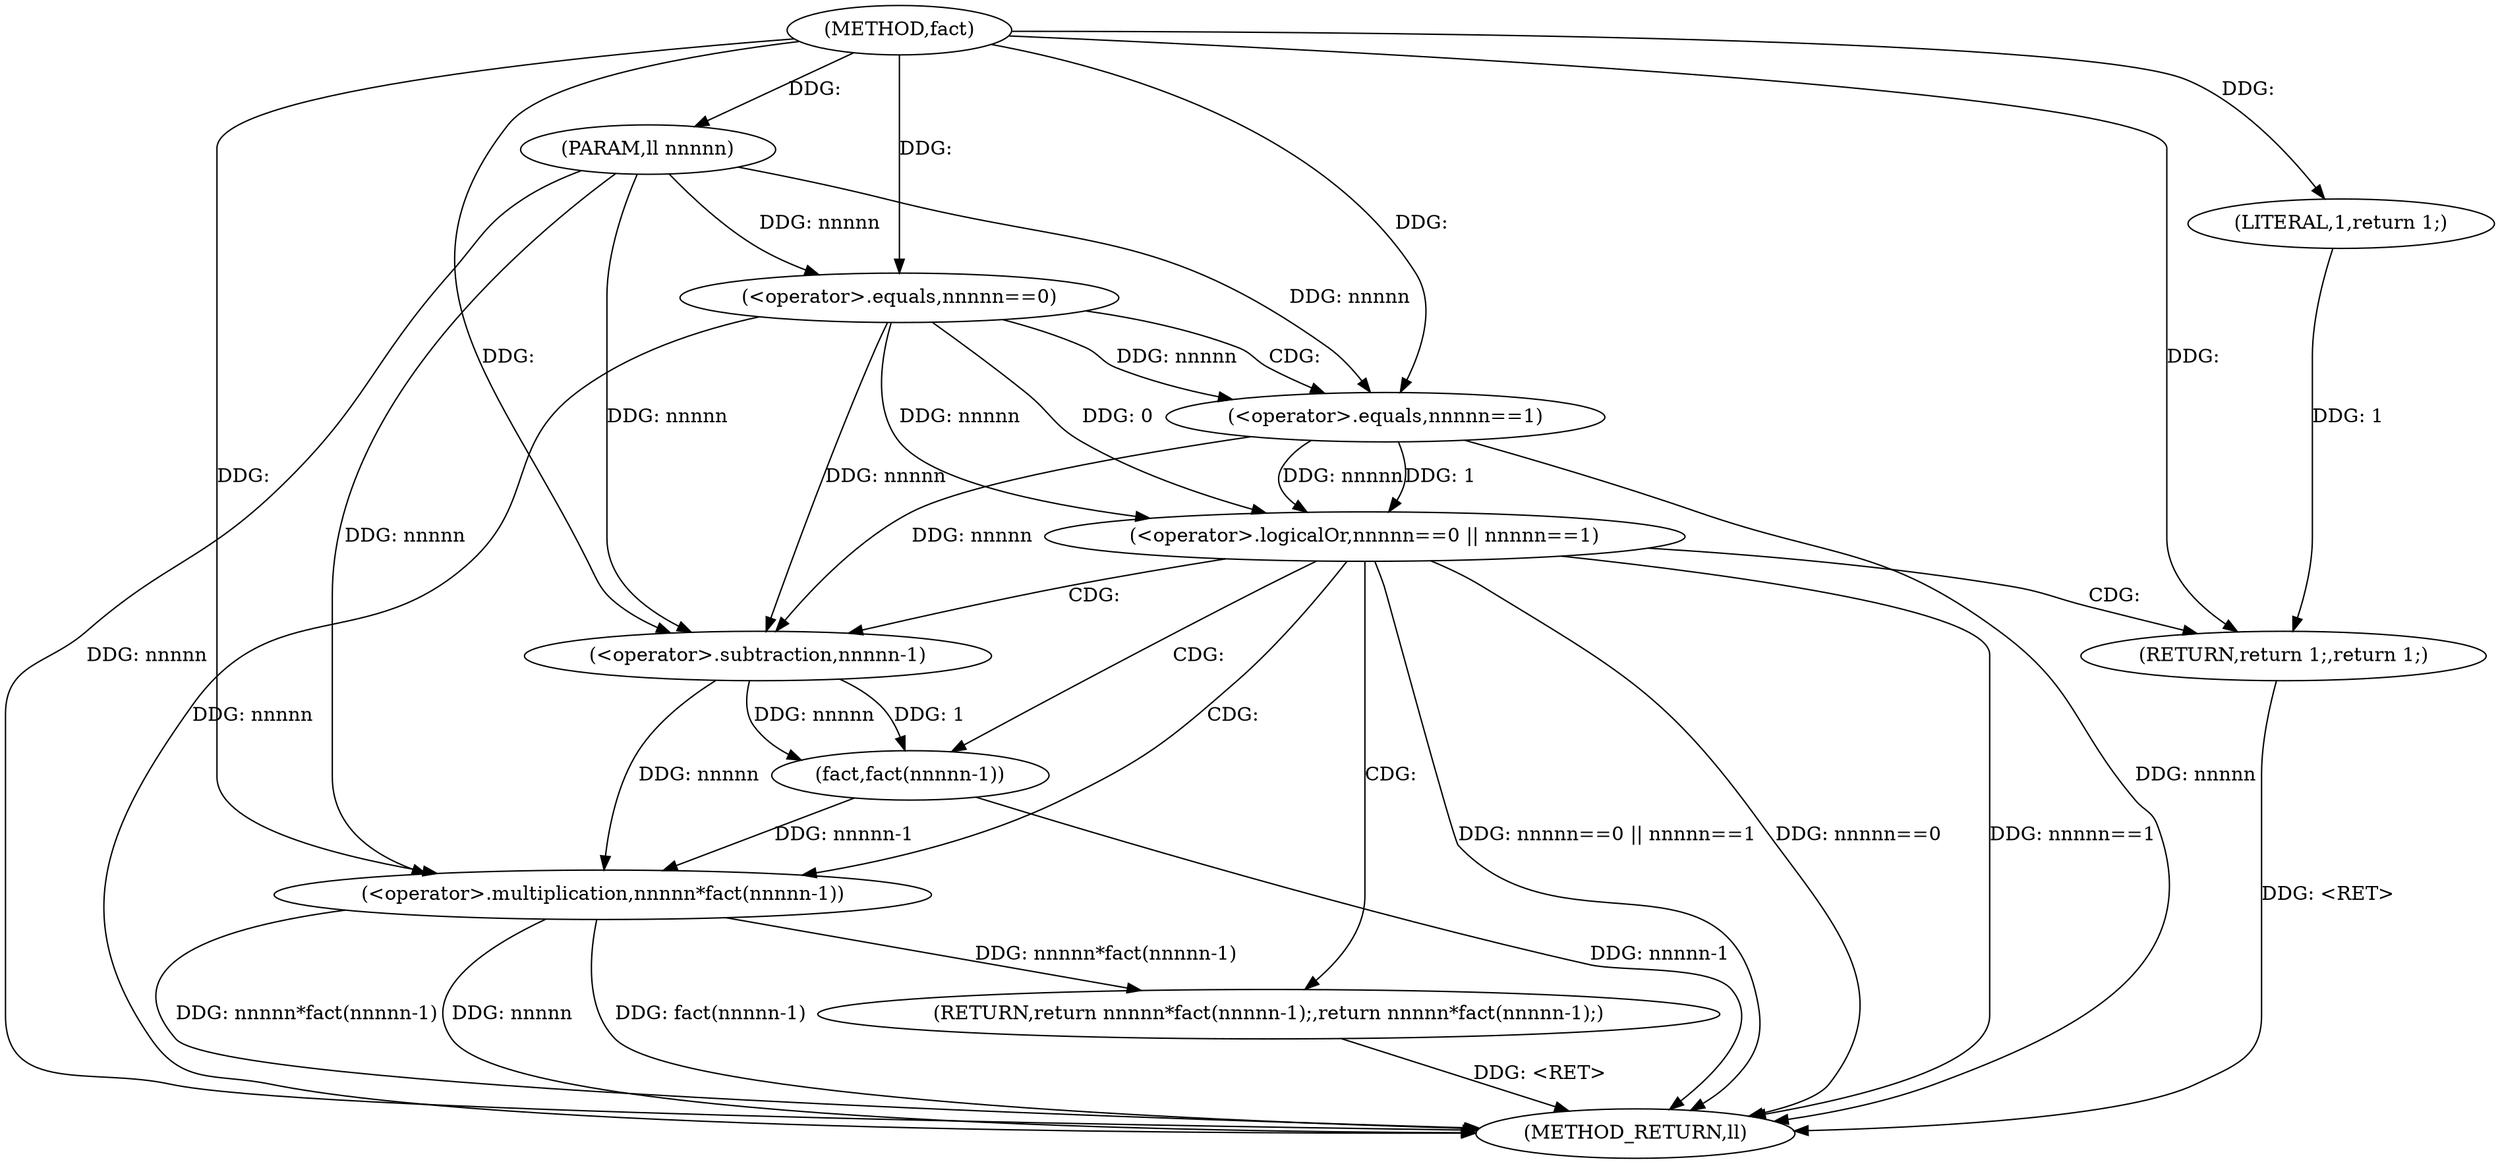 digraph "fact" {  
"1000234" [label = "(METHOD,fact)" ]
"1000254" [label = "(METHOD_RETURN,ll)" ]
"1000235" [label = "(PARAM,ll nnnnn)" ]
"1000247" [label = "(RETURN,return nnnnn*fact(nnnnn-1);,return nnnnn*fact(nnnnn-1);)" ]
"1000238" [label = "(<operator>.logicalOr,nnnnn==0 || nnnnn==1)" ]
"1000245" [label = "(RETURN,return 1;,return 1;)" ]
"1000248" [label = "(<operator>.multiplication,nnnnn*fact(nnnnn-1))" ]
"1000246" [label = "(LITERAL,1,return 1;)" ]
"1000239" [label = "(<operator>.equals,nnnnn==0)" ]
"1000242" [label = "(<operator>.equals,nnnnn==1)" ]
"1000250" [label = "(fact,fact(nnnnn-1))" ]
"1000251" [label = "(<operator>.subtraction,nnnnn-1)" ]
  "1000247" -> "1000254"  [ label = "DDG: <RET>"] 
  "1000245" -> "1000254"  [ label = "DDG: <RET>"] 
  "1000235" -> "1000254"  [ label = "DDG: nnnnn"] 
  "1000239" -> "1000254"  [ label = "DDG: nnnnn"] 
  "1000238" -> "1000254"  [ label = "DDG: nnnnn==0"] 
  "1000242" -> "1000254"  [ label = "DDG: nnnnn"] 
  "1000238" -> "1000254"  [ label = "DDG: nnnnn==1"] 
  "1000238" -> "1000254"  [ label = "DDG: nnnnn==0 || nnnnn==1"] 
  "1000248" -> "1000254"  [ label = "DDG: nnnnn"] 
  "1000250" -> "1000254"  [ label = "DDG: nnnnn-1"] 
  "1000248" -> "1000254"  [ label = "DDG: fact(nnnnn-1)"] 
  "1000248" -> "1000254"  [ label = "DDG: nnnnn*fact(nnnnn-1)"] 
  "1000234" -> "1000235"  [ label = "DDG: "] 
  "1000248" -> "1000247"  [ label = "DDG: nnnnn*fact(nnnnn-1)"] 
  "1000246" -> "1000245"  [ label = "DDG: 1"] 
  "1000234" -> "1000245"  [ label = "DDG: "] 
  "1000239" -> "1000238"  [ label = "DDG: 0"] 
  "1000239" -> "1000238"  [ label = "DDG: nnnnn"] 
  "1000242" -> "1000238"  [ label = "DDG: nnnnn"] 
  "1000242" -> "1000238"  [ label = "DDG: 1"] 
  "1000234" -> "1000246"  [ label = "DDG: "] 
  "1000251" -> "1000248"  [ label = "DDG: nnnnn"] 
  "1000235" -> "1000248"  [ label = "DDG: nnnnn"] 
  "1000234" -> "1000248"  [ label = "DDG: "] 
  "1000250" -> "1000248"  [ label = "DDG: nnnnn-1"] 
  "1000235" -> "1000239"  [ label = "DDG: nnnnn"] 
  "1000234" -> "1000239"  [ label = "DDG: "] 
  "1000239" -> "1000242"  [ label = "DDG: nnnnn"] 
  "1000235" -> "1000242"  [ label = "DDG: nnnnn"] 
  "1000234" -> "1000242"  [ label = "DDG: "] 
  "1000251" -> "1000250"  [ label = "DDG: 1"] 
  "1000251" -> "1000250"  [ label = "DDG: nnnnn"] 
  "1000239" -> "1000251"  [ label = "DDG: nnnnn"] 
  "1000242" -> "1000251"  [ label = "DDG: nnnnn"] 
  "1000235" -> "1000251"  [ label = "DDG: nnnnn"] 
  "1000234" -> "1000251"  [ label = "DDG: "] 
  "1000238" -> "1000247"  [ label = "CDG: "] 
  "1000238" -> "1000248"  [ label = "CDG: "] 
  "1000238" -> "1000245"  [ label = "CDG: "] 
  "1000238" -> "1000250"  [ label = "CDG: "] 
  "1000238" -> "1000251"  [ label = "CDG: "] 
  "1000239" -> "1000242"  [ label = "CDG: "] 
}
